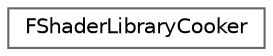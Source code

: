 digraph "Graphical Class Hierarchy"
{
 // INTERACTIVE_SVG=YES
 // LATEX_PDF_SIZE
  bgcolor="transparent";
  edge [fontname=Helvetica,fontsize=10,labelfontname=Helvetica,labelfontsize=10];
  node [fontname=Helvetica,fontsize=10,shape=box,height=0.2,width=0.4];
  rankdir="LR";
  Node0 [id="Node000000",label="FShaderLibraryCooker",height=0.2,width=0.4,color="grey40", fillcolor="white", style="filled",URL="$da/da1/structFShaderLibraryCooker.html",tooltip=" "];
}
